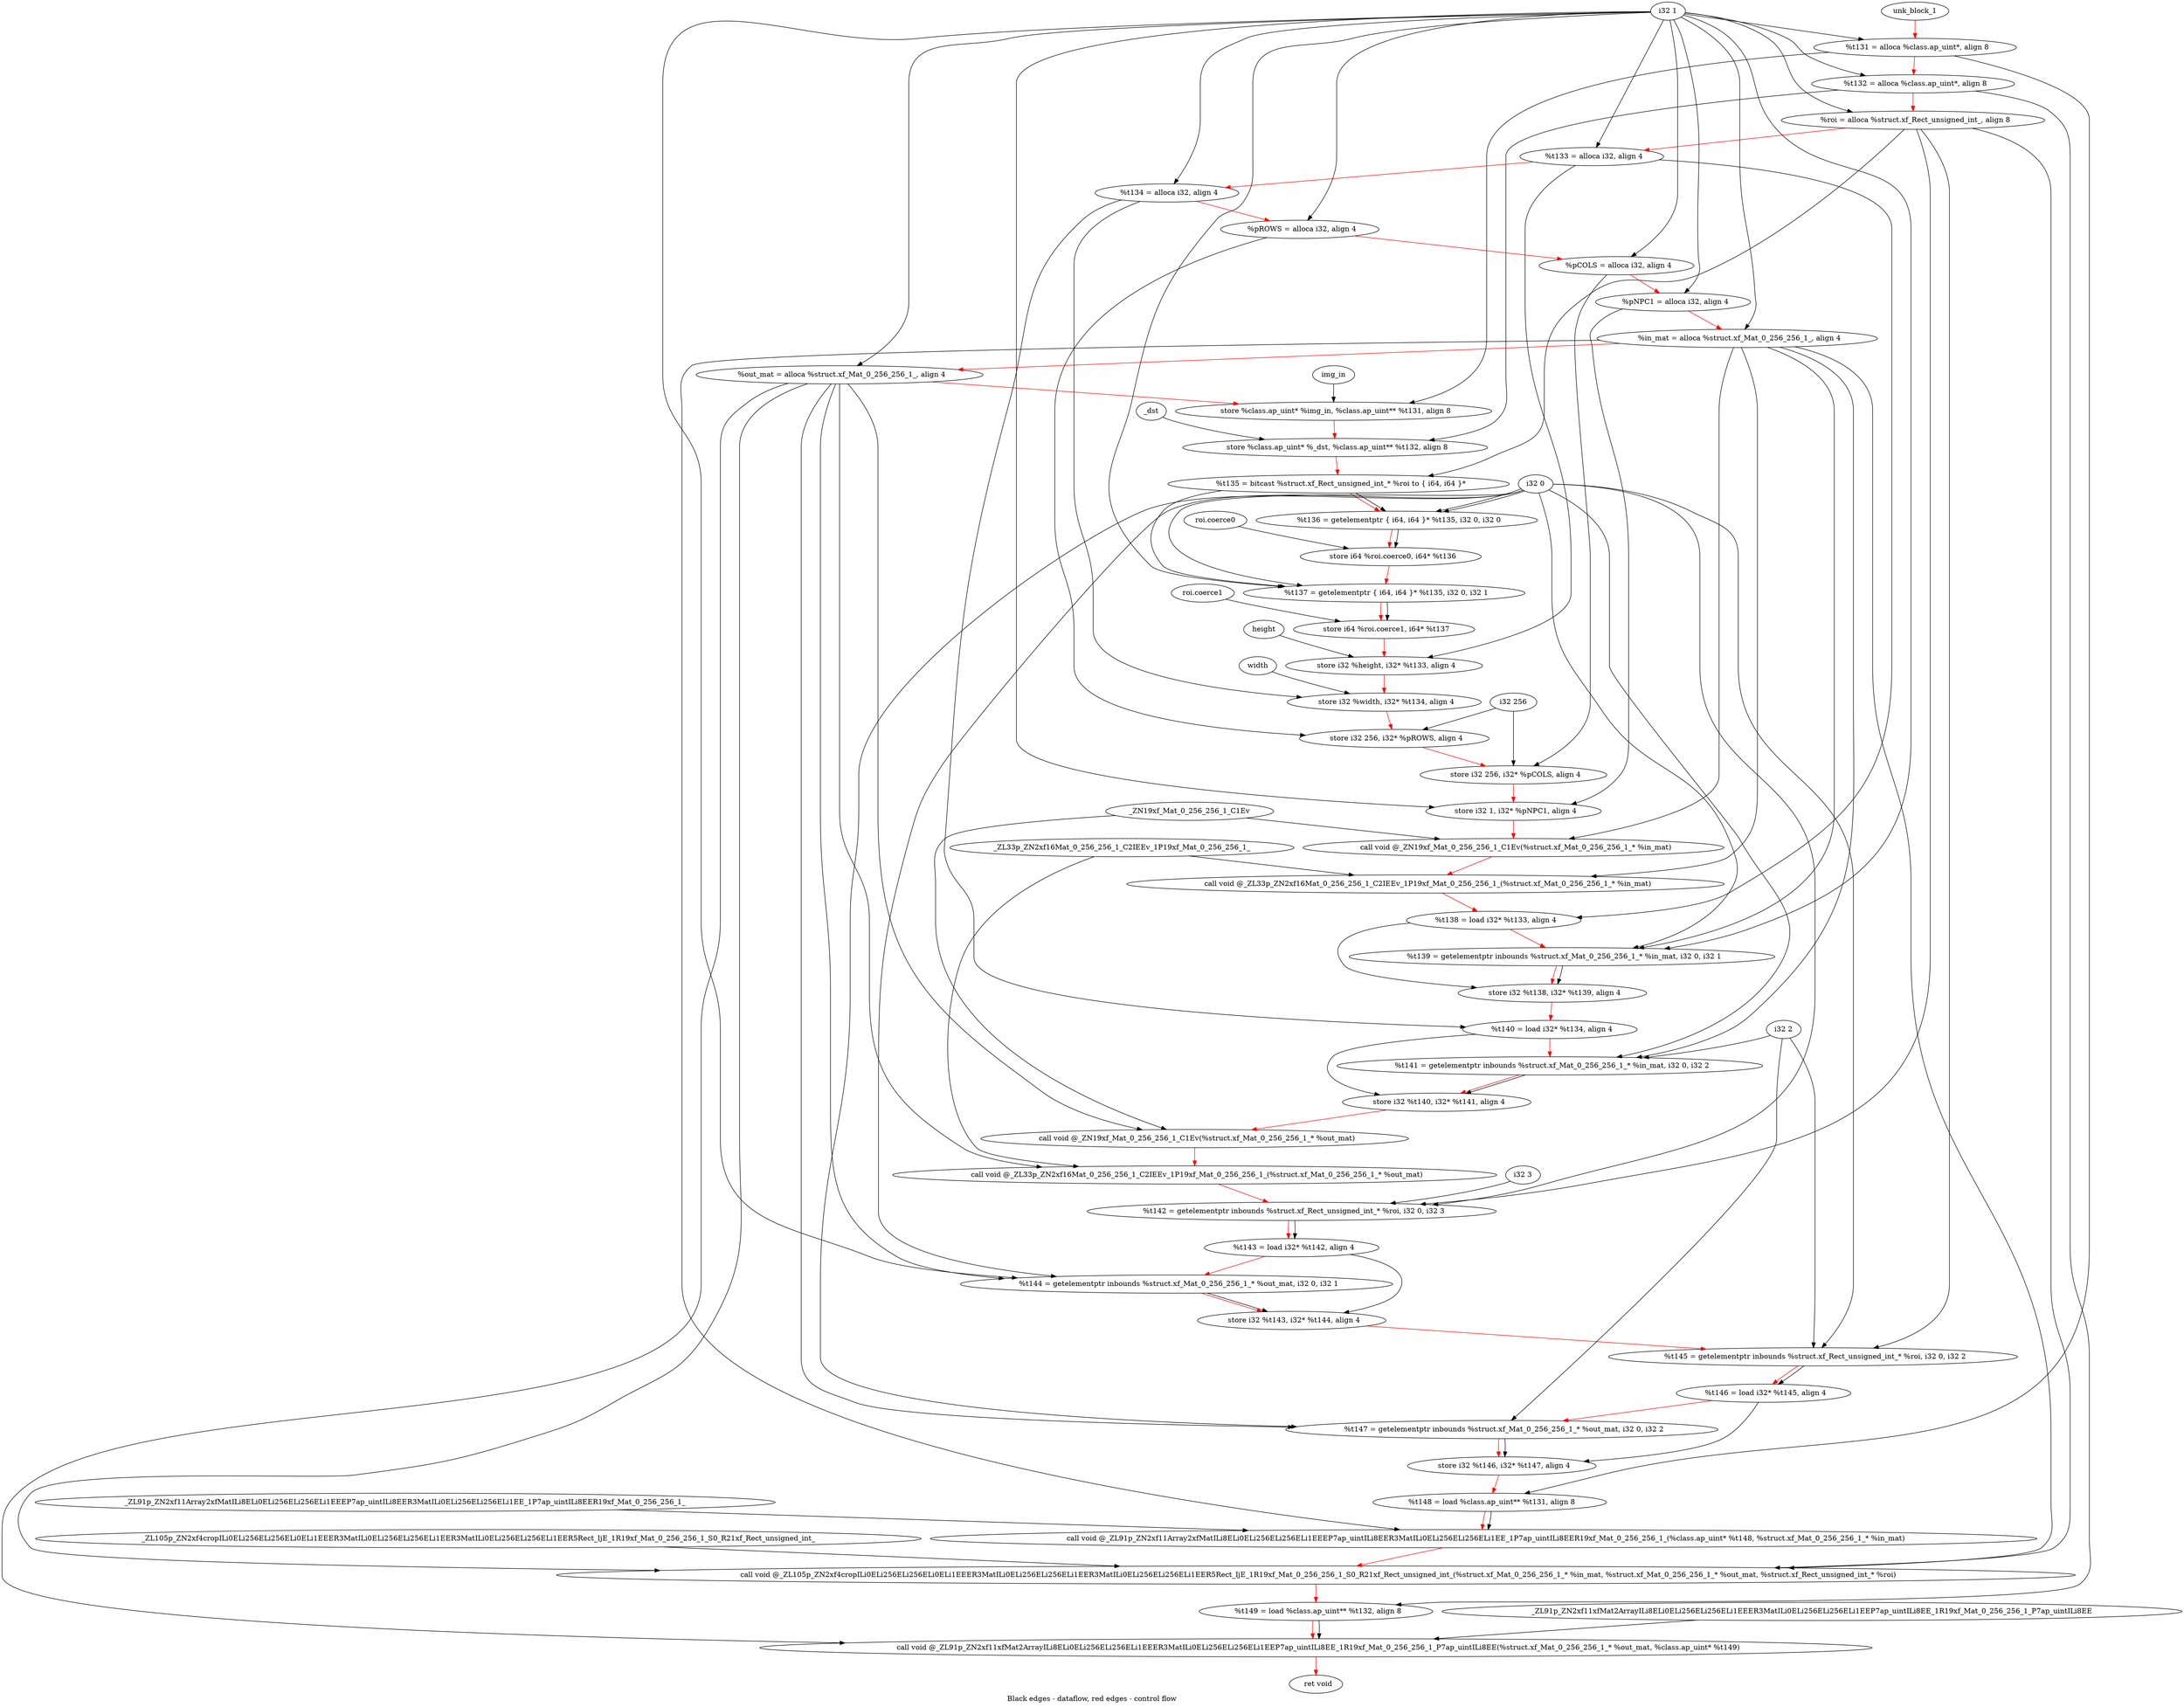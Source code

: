 digraph G {
compound=true
label="Black edges - dataflow, red edges - control flow"
"t131" [label="  %t131 = alloca %class.ap_uint*, align 8"]
"t132" [label="  %t132 = alloca %class.ap_uint*, align 8"]
"roi" [label="  %roi = alloca %struct.xf_Rect_unsigned_int_, align 8"]
"t133" [label="  %t133 = alloca i32, align 4"]
"t134" [label="  %t134 = alloca i32, align 4"]
"pROWS" [label="  %pROWS = alloca i32, align 4"]
"pCOLS" [label="  %pCOLS = alloca i32, align 4"]
"pNPC1" [label="  %pNPC1 = alloca i32, align 4"]
"in_mat" [label="  %in_mat = alloca %struct.xf_Mat_0_256_256_1_, align 4"]
"out_mat" [label="  %out_mat = alloca %struct.xf_Mat_0_256_256_1_, align 4"]
"_1" [label="  store %class.ap_uint* %img_in, %class.ap_uint** %t131, align 8"]
"_2" [label="  store %class.ap_uint* %_dst, %class.ap_uint** %t132, align 8"]
"t135" [label="  %t135 = bitcast %struct.xf_Rect_unsigned_int_* %roi to { i64, i64 }*"]
"t136" [label="  %t136 = getelementptr { i64, i64 }* %t135, i32 0, i32 0"]
"_3" [label="  store i64 %roi.coerce0, i64* %t136"]
"t137" [label="  %t137 = getelementptr { i64, i64 }* %t135, i32 0, i32 1"]
"_4" [label="  store i64 %roi.coerce1, i64* %t137"]
"_5" [label="  store i32 %height, i32* %t133, align 4"]
"_6" [label="  store i32 %width, i32* %t134, align 4"]
"_7" [label="  store i32 256, i32* %pROWS, align 4"]
"_8" [label="  store i32 256, i32* %pCOLS, align 4"]
"_9" [label="  store i32 1, i32* %pNPC1, align 4"]
"_10" [label="  call void @_ZN19xf_Mat_0_256_256_1_C1Ev(%struct.xf_Mat_0_256_256_1_* %in_mat)"]
"_11" [label="  call void @_ZL33p_ZN2xf16Mat_0_256_256_1_C2IEEv_1P19xf_Mat_0_256_256_1_(%struct.xf_Mat_0_256_256_1_* %in_mat)"]
"t138" [label="  %t138 = load i32* %t133, align 4"]
"t139" [label="  %t139 = getelementptr inbounds %struct.xf_Mat_0_256_256_1_* %in_mat, i32 0, i32 1"]
"_12" [label="  store i32 %t138, i32* %t139, align 4"]
"t140" [label="  %t140 = load i32* %t134, align 4"]
"t141" [label="  %t141 = getelementptr inbounds %struct.xf_Mat_0_256_256_1_* %in_mat, i32 0, i32 2"]
"_13" [label="  store i32 %t140, i32* %t141, align 4"]
"_14" [label="  call void @_ZN19xf_Mat_0_256_256_1_C1Ev(%struct.xf_Mat_0_256_256_1_* %out_mat)"]
"_15" [label="  call void @_ZL33p_ZN2xf16Mat_0_256_256_1_C2IEEv_1P19xf_Mat_0_256_256_1_(%struct.xf_Mat_0_256_256_1_* %out_mat)"]
"t142" [label="  %t142 = getelementptr inbounds %struct.xf_Rect_unsigned_int_* %roi, i32 0, i32 3"]
"t143" [label="  %t143 = load i32* %t142, align 4"]
"t144" [label="  %t144 = getelementptr inbounds %struct.xf_Mat_0_256_256_1_* %out_mat, i32 0, i32 1"]
"_16" [label="  store i32 %t143, i32* %t144, align 4"]
"t145" [label="  %t145 = getelementptr inbounds %struct.xf_Rect_unsigned_int_* %roi, i32 0, i32 2"]
"t146" [label="  %t146 = load i32* %t145, align 4"]
"t147" [label="  %t147 = getelementptr inbounds %struct.xf_Mat_0_256_256_1_* %out_mat, i32 0, i32 2"]
"_17" [label="  store i32 %t146, i32* %t147, align 4"]
"t148" [label="  %t148 = load %class.ap_uint** %t131, align 8"]
"_18" [label="  call void @_ZL91p_ZN2xf11Array2xfMatILi8ELi0ELi256ELi256ELi1EEEP7ap_uintILi8EER3MatILi0ELi256ELi256ELi1EE_1P7ap_uintILi8EER19xf_Mat_0_256_256_1_(%class.ap_uint* %t148, %struct.xf_Mat_0_256_256_1_* %in_mat)"]
"_19" [label="  call void @_ZL105p_ZN2xf4cropILi0ELi256ELi256ELi0ELi1EEER3MatILi0ELi256ELi256ELi1EER3MatILi0ELi256ELi256ELi1EER5Rect_IjE_1R19xf_Mat_0_256_256_1_S0_R21xf_Rect_unsigned_int_(%struct.xf_Mat_0_256_256_1_* %in_mat, %struct.xf_Mat_0_256_256_1_* %out_mat, %struct.xf_Rect_unsigned_int_* %roi)"]
"t149" [label="  %t149 = load %class.ap_uint** %t132, align 8"]
"_20" [label="  call void @_ZL91p_ZN2xf11xfMat2ArrayILi8ELi0ELi256ELi256ELi1EEER3MatILi0ELi256ELi256ELi1EEP7ap_uintILi8EE_1R19xf_Mat_0_256_256_1_P7ap_uintILi8EE(%struct.xf_Mat_0_256_256_1_* %out_mat, %class.ap_uint* %t149)"]
"_21" [label="  ret void"]
"unk_block_1" -> "t131"[color=red]
"i32 1" -> "t131"
"t131" -> "t132"[color=red weight=2]
"i32 1" -> "t132"
"t132" -> "roi"[color=red weight=2]
"i32 1" -> "roi"
"roi" -> "t133"[color=red weight=2]
"i32 1" -> "t133"
"t133" -> "t134"[color=red weight=2]
"i32 1" -> "t134"
"t134" -> "pROWS"[color=red weight=2]
"i32 1" -> "pROWS"
"pROWS" -> "pCOLS"[color=red weight=2]
"i32 1" -> "pCOLS"
"pCOLS" -> "pNPC1"[color=red weight=2]
"i32 1" -> "pNPC1"
"pNPC1" -> "in_mat"[color=red weight=2]
"i32 1" -> "in_mat"
"in_mat" -> "out_mat"[color=red weight=2]
"i32 1" -> "out_mat"
"out_mat" -> "_1"[color=red weight=2]
"img_in" -> "_1"
"t131" -> "_1"
"_1" -> "_2"[color=red weight=2]
"_dst" -> "_2"
"t132" -> "_2"
"_2" -> "t135"[color=red weight=2]
"roi" -> "t135"
"t135" -> "t136"[color=red weight=2]
"t135" -> "t136"
"i32 0" -> "t136"
"i32 0" -> "t136"
"t136" -> "_3"[color=red weight=2]
"roi.coerce0" -> "_3"
"t136" -> "_3"
"_3" -> "t137"[color=red weight=2]
"t135" -> "t137"
"i32 0" -> "t137"
"i32 1" -> "t137"
"t137" -> "_4"[color=red weight=2]
"roi.coerce1" -> "_4"
"t137" -> "_4"
"_4" -> "_5"[color=red weight=2]
"height" -> "_5"
"t133" -> "_5"
"_5" -> "_6"[color=red weight=2]
"width" -> "_6"
"t134" -> "_6"
"_6" -> "_7"[color=red weight=2]
"i32 256" -> "_7"
"pROWS" -> "_7"
"_7" -> "_8"[color=red weight=2]
"i32 256" -> "_8"
"pCOLS" -> "_8"
"_8" -> "_9"[color=red weight=2]
"i32 1" -> "_9"
"pNPC1" -> "_9"
"_9" -> "_10"[color=red weight=2]
"in_mat" -> "_10"
"_ZN19xf_Mat_0_256_256_1_C1Ev" -> "_10"
"_10" -> "_11"[color=red weight=2]
"in_mat" -> "_11"
"_ZL33p_ZN2xf16Mat_0_256_256_1_C2IEEv_1P19xf_Mat_0_256_256_1_" -> "_11"
"_11" -> "t138"[color=red weight=2]
"t133" -> "t138"
"t138" -> "t139"[color=red weight=2]
"in_mat" -> "t139"
"i32 0" -> "t139"
"i32 1" -> "t139"
"t139" -> "_12"[color=red weight=2]
"t138" -> "_12"
"t139" -> "_12"
"_12" -> "t140"[color=red weight=2]
"t134" -> "t140"
"t140" -> "t141"[color=red weight=2]
"in_mat" -> "t141"
"i32 0" -> "t141"
"i32 2" -> "t141"
"t141" -> "_13"[color=red weight=2]
"t140" -> "_13"
"t141" -> "_13"
"_13" -> "_14"[color=red weight=2]
"out_mat" -> "_14"
"_ZN19xf_Mat_0_256_256_1_C1Ev" -> "_14"
"_14" -> "_15"[color=red weight=2]
"out_mat" -> "_15"
"_ZL33p_ZN2xf16Mat_0_256_256_1_C2IEEv_1P19xf_Mat_0_256_256_1_" -> "_15"
"_15" -> "t142"[color=red weight=2]
"roi" -> "t142"
"i32 0" -> "t142"
"i32 3" -> "t142"
"t142" -> "t143"[color=red weight=2]
"t142" -> "t143"
"t143" -> "t144"[color=red weight=2]
"out_mat" -> "t144"
"i32 0" -> "t144"
"i32 1" -> "t144"
"t144" -> "_16"[color=red weight=2]
"t143" -> "_16"
"t144" -> "_16"
"_16" -> "t145"[color=red weight=2]
"roi" -> "t145"
"i32 0" -> "t145"
"i32 2" -> "t145"
"t145" -> "t146"[color=red weight=2]
"t145" -> "t146"
"t146" -> "t147"[color=red weight=2]
"out_mat" -> "t147"
"i32 0" -> "t147"
"i32 2" -> "t147"
"t147" -> "_17"[color=red weight=2]
"t146" -> "_17"
"t147" -> "_17"
"_17" -> "t148"[color=red weight=2]
"t131" -> "t148"
"t148" -> "_18"[color=red weight=2]
"t148" -> "_18"
"in_mat" -> "_18"
"_ZL91p_ZN2xf11Array2xfMatILi8ELi0ELi256ELi256ELi1EEEP7ap_uintILi8EER3MatILi0ELi256ELi256ELi1EE_1P7ap_uintILi8EER19xf_Mat_0_256_256_1_" -> "_18"
"_18" -> "_19"[color=red weight=2]
"in_mat" -> "_19"
"out_mat" -> "_19"
"roi" -> "_19"
"_ZL105p_ZN2xf4cropILi0ELi256ELi256ELi0ELi1EEER3MatILi0ELi256ELi256ELi1EER3MatILi0ELi256ELi256ELi1EER5Rect_IjE_1R19xf_Mat_0_256_256_1_S0_R21xf_Rect_unsigned_int_" -> "_19"
"_19" -> "t149"[color=red weight=2]
"t132" -> "t149"
"t149" -> "_20"[color=red weight=2]
"out_mat" -> "_20"
"t149" -> "_20"
"_ZL91p_ZN2xf11xfMat2ArrayILi8ELi0ELi256ELi256ELi1EEER3MatILi0ELi256ELi256ELi1EEP7ap_uintILi8EE_1R19xf_Mat_0_256_256_1_P7ap_uintILi8EE" -> "_20"
"_20" -> "_21"[color=red weight=2]

}
